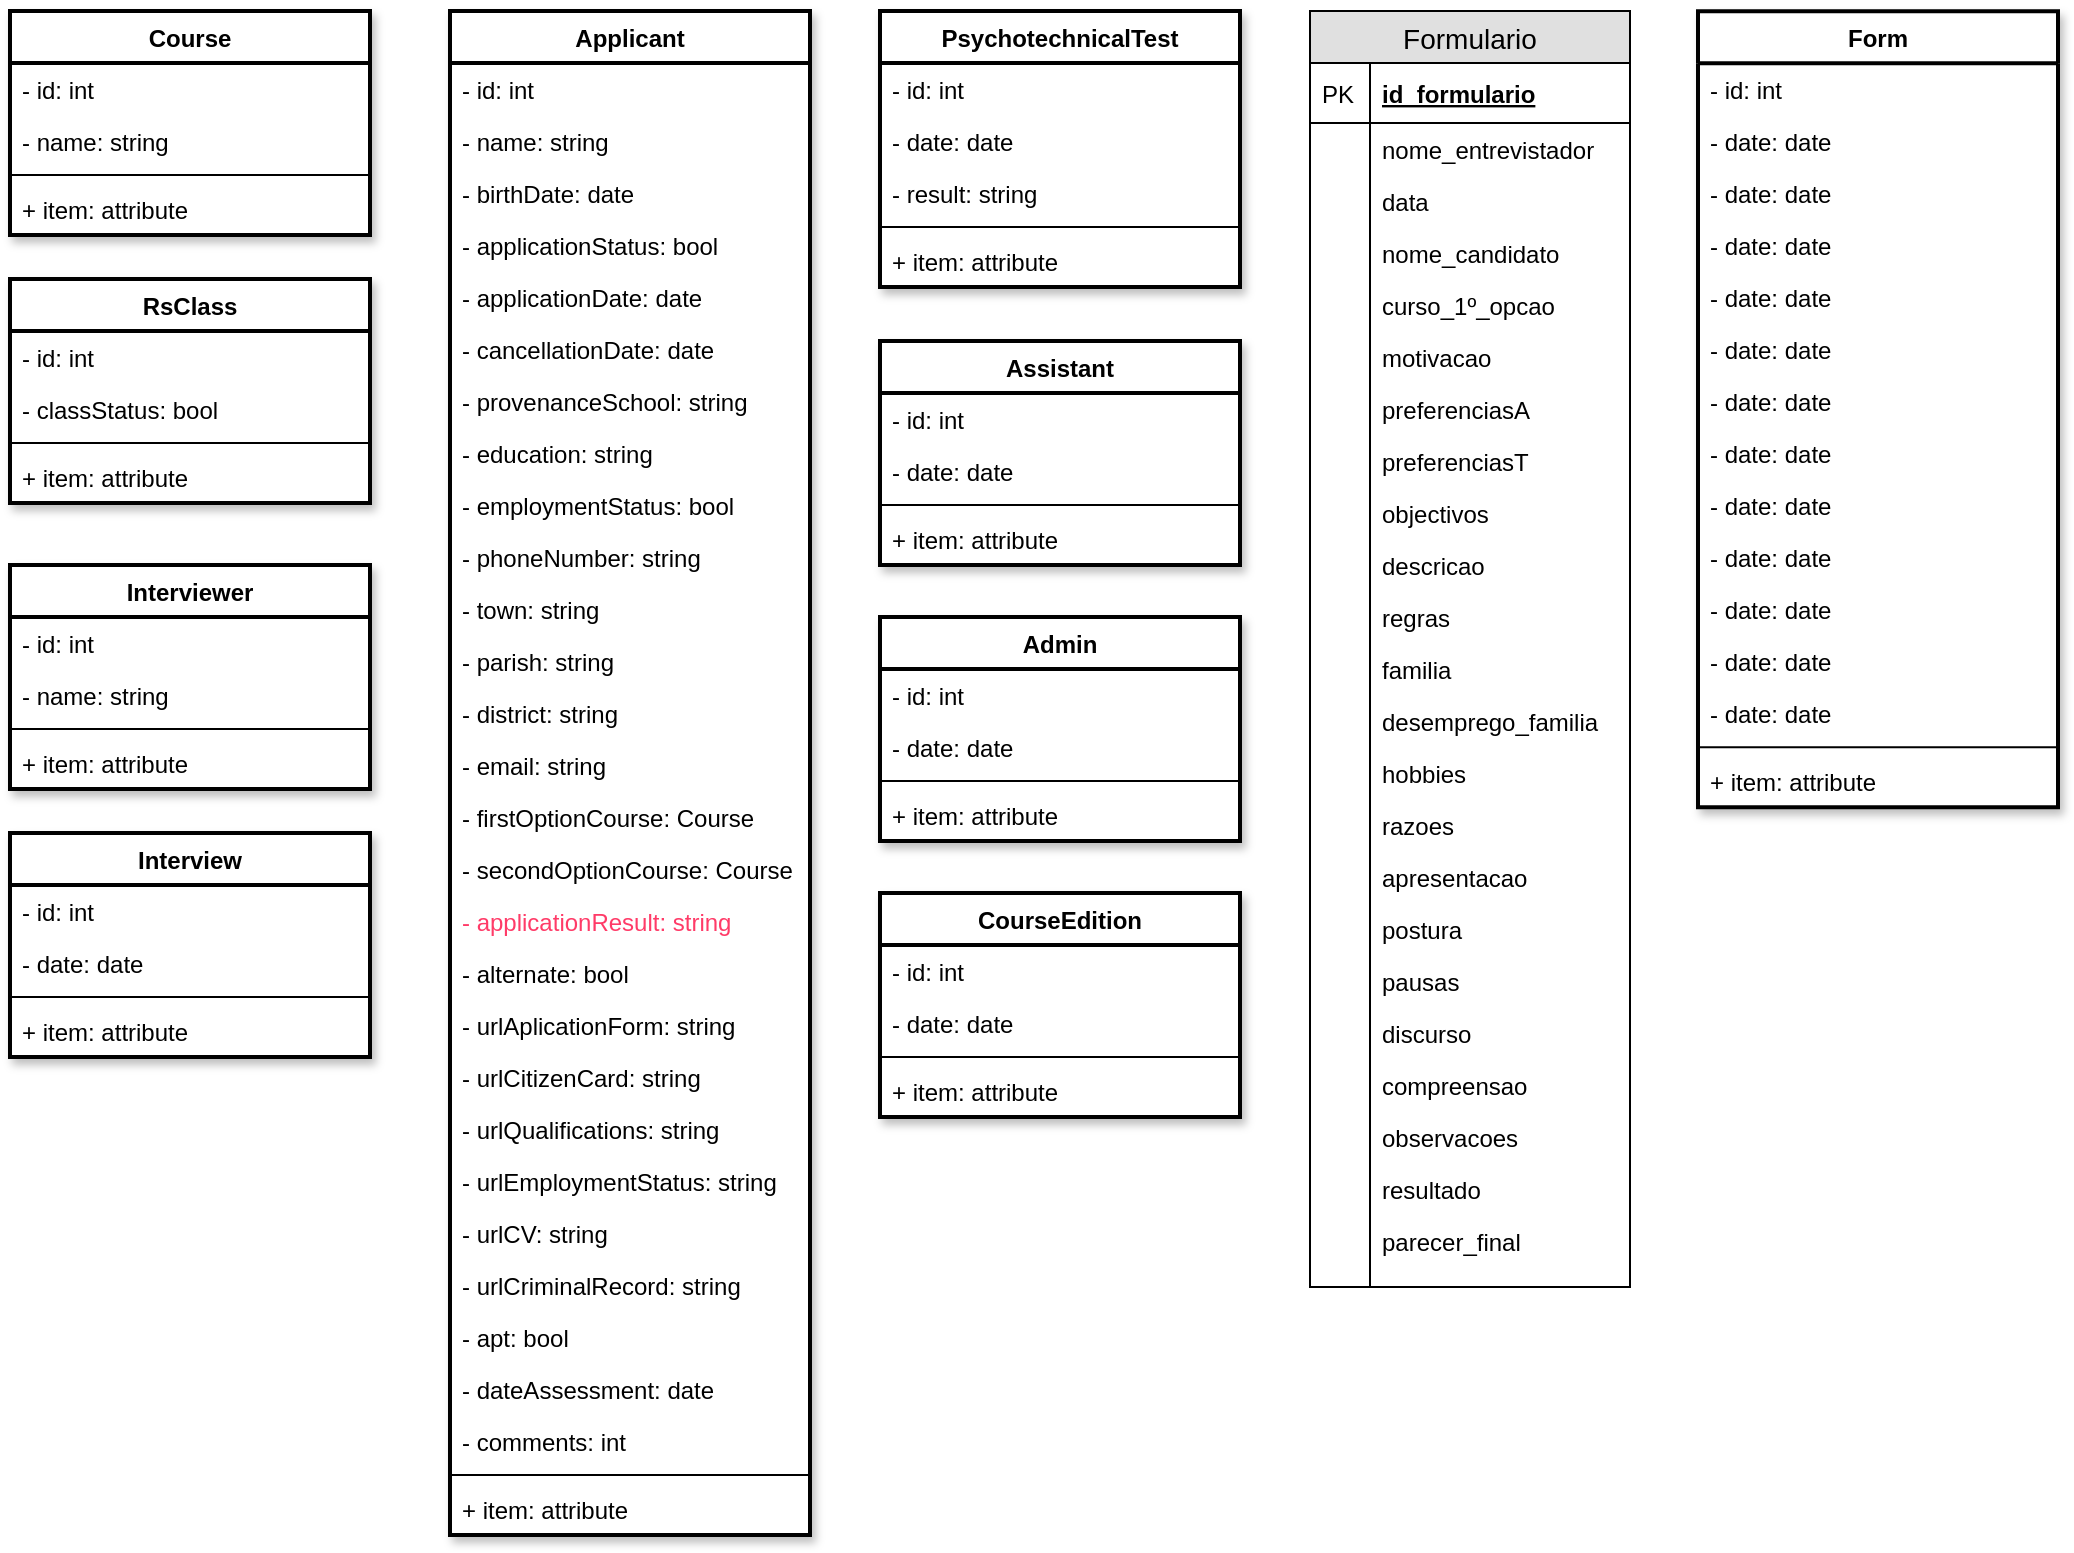 <mxfile version="11.3.1" type="device" pages="1"><diagram id="cKlJzpNJUfeI7yZMC3EM" name="Page-1"><mxGraphModel dx="2311" dy="629" grid="1" gridSize="10" guides="1" tooltips="1" connect="1" arrows="1" fold="1" page="1" pageScale="1" pageWidth="1169" pageHeight="1654" math="0" shadow="0"><root><mxCell id="0"/><mxCell id="1" parent="0"/><mxCell id="FNMsJuxE3jagGuZMQ8g7-2" value="Applicant" style="swimlane;fontStyle=1;align=center;verticalAlign=top;childLayout=stackLayout;horizontal=1;startSize=26;horizontalStack=0;resizeParent=1;resizeParentMax=0;resizeLast=0;collapsible=1;marginBottom=0;strokeWidth=2;shadow=1;glass=0;swimlaneLine=1;comic=0;swimlaneFillColor=#ffffff;" parent="1" vertex="1"><mxGeometry x="-890" y="20.5" width="180" height="762" as="geometry"><mxRectangle x="-810" y="41.5" width="90" height="26" as="alternateBounds"/></mxGeometry></mxCell><mxCell id="FNMsJuxE3jagGuZMQ8g7-3" value="- id: int" style="text;strokeColor=none;fillColor=none;align=left;verticalAlign=top;spacingLeft=4;spacingRight=4;overflow=hidden;rotatable=0;points=[[0,0.5],[1,0.5]];portConstraint=eastwest;" parent="FNMsJuxE3jagGuZMQ8g7-2" vertex="1"><mxGeometry y="26" width="180" height="26" as="geometry"/></mxCell><mxCell id="FNMsJuxE3jagGuZMQ8g7-15" value="- name: string" style="text;strokeColor=none;fillColor=none;align=left;verticalAlign=top;spacingLeft=4;spacingRight=4;overflow=hidden;rotatable=0;points=[[0,0.5],[1,0.5]];portConstraint=eastwest;" parent="FNMsJuxE3jagGuZMQ8g7-2" vertex="1"><mxGeometry y="52" width="180" height="26" as="geometry"/></mxCell><mxCell id="FNMsJuxE3jagGuZMQ8g7-5" value="- birthDate: date" style="text;strokeColor=none;fillColor=none;align=left;verticalAlign=top;spacingLeft=4;spacingRight=4;overflow=hidden;rotatable=0;points=[[0,0.5],[1,0.5]];portConstraint=eastwest;" parent="FNMsJuxE3jagGuZMQ8g7-2" vertex="1"><mxGeometry y="78" width="180" height="26" as="geometry"/></mxCell><mxCell id="a1lhn7rujmsNc8R7oXxD-23" value="- applicationStatus: bool&#10;" style="text;strokeColor=none;fillColor=none;align=left;verticalAlign=top;spacingLeft=4;spacingRight=4;overflow=hidden;rotatable=0;points=[[0,0.5],[1,0.5]];portConstraint=eastwest;" vertex="1" parent="FNMsJuxE3jagGuZMQ8g7-2"><mxGeometry y="104" width="180" height="26" as="geometry"/></mxCell><mxCell id="FNMsJuxE3jagGuZMQ8g7-25" value="- applicationDate: date" style="text;strokeColor=none;fillColor=none;align=left;verticalAlign=top;spacingLeft=4;spacingRight=4;overflow=hidden;rotatable=0;points=[[0,0.5],[1,0.5]];portConstraint=eastwest;" parent="FNMsJuxE3jagGuZMQ8g7-2" vertex="1"><mxGeometry y="130" width="180" height="26" as="geometry"/></mxCell><mxCell id="FNMsJuxE3jagGuZMQ8g7-28" value="- cancellationDate: date" style="text;strokeColor=none;fillColor=none;align=left;verticalAlign=top;spacingLeft=4;spacingRight=4;overflow=hidden;rotatable=0;points=[[0,0.5],[1,0.5]];portConstraint=eastwest;" parent="FNMsJuxE3jagGuZMQ8g7-2" vertex="1"><mxGeometry y="156" width="180" height="26" as="geometry"/></mxCell><mxCell id="FNMsJuxE3jagGuZMQ8g7-29" value="- provenanceSchool: string" style="text;strokeColor=none;fillColor=none;align=left;verticalAlign=top;spacingLeft=4;spacingRight=4;overflow=hidden;rotatable=0;points=[[0,0.5],[1,0.5]];portConstraint=eastwest;" parent="FNMsJuxE3jagGuZMQ8g7-2" vertex="1"><mxGeometry y="182" width="180" height="26" as="geometry"/></mxCell><mxCell id="a1lhn7rujmsNc8R7oXxD-40" value="- education: string" style="text;strokeColor=none;fillColor=none;align=left;verticalAlign=top;spacingLeft=4;spacingRight=4;overflow=hidden;rotatable=0;points=[[0,0.5],[1,0.5]];portConstraint=eastwest;" vertex="1" parent="FNMsJuxE3jagGuZMQ8g7-2"><mxGeometry y="208" width="180" height="26" as="geometry"/></mxCell><mxCell id="a1lhn7rujmsNc8R7oXxD-30" value="- employmentStatus: bool&#10;" style="text;strokeColor=none;fillColor=none;align=left;verticalAlign=top;spacingLeft=4;spacingRight=4;overflow=hidden;rotatable=0;points=[[0,0.5],[1,0.5]];portConstraint=eastwest;" vertex="1" parent="FNMsJuxE3jagGuZMQ8g7-2"><mxGeometry y="234" width="180" height="26" as="geometry"/></mxCell><mxCell id="FNMsJuxE3jagGuZMQ8g7-27" value="- phoneNumber: string" style="text;strokeColor=none;fillColor=none;align=left;verticalAlign=top;spacingLeft=4;spacingRight=4;overflow=hidden;rotatable=0;points=[[0,0.5],[1,0.5]];portConstraint=eastwest;" parent="FNMsJuxE3jagGuZMQ8g7-2" vertex="1"><mxGeometry y="260" width="180" height="26" as="geometry"/></mxCell><mxCell id="FNMsJuxE3jagGuZMQ8g7-23" value="- town: string" style="text;strokeColor=none;fillColor=none;align=left;verticalAlign=top;spacingLeft=4;spacingRight=4;overflow=hidden;rotatable=0;points=[[0,0.5],[1,0.5]];portConstraint=eastwest;" parent="FNMsJuxE3jagGuZMQ8g7-2" vertex="1"><mxGeometry y="286" width="180" height="26" as="geometry"/></mxCell><mxCell id="FNMsJuxE3jagGuZMQ8g7-33" value="- parish: string" style="text;strokeColor=none;fillColor=none;align=left;verticalAlign=top;spacingLeft=4;spacingRight=4;overflow=hidden;rotatable=0;points=[[0,0.5],[1,0.5]];portConstraint=eastwest;" parent="FNMsJuxE3jagGuZMQ8g7-2" vertex="1"><mxGeometry y="312" width="180" height="26" as="geometry"/></mxCell><mxCell id="a1lhn7rujmsNc8R7oXxD-46" value="- district: string" style="text;strokeColor=none;fillColor=none;align=left;verticalAlign=top;spacingLeft=4;spacingRight=4;overflow=hidden;rotatable=0;points=[[0,0.5],[1,0.5]];portConstraint=eastwest;" vertex="1" parent="FNMsJuxE3jagGuZMQ8g7-2"><mxGeometry y="338" width="180" height="26" as="geometry"/></mxCell><mxCell id="FNMsJuxE3jagGuZMQ8g7-34" value="- email: string" style="text;strokeColor=none;fillColor=none;align=left;verticalAlign=top;spacingLeft=4;spacingRight=4;overflow=hidden;rotatable=0;points=[[0,0.5],[1,0.5]];portConstraint=eastwest;" parent="FNMsJuxE3jagGuZMQ8g7-2" vertex="1"><mxGeometry y="364" width="180" height="26" as="geometry"/></mxCell><mxCell id="a1lhn7rujmsNc8R7oXxD-47" value="- firstOptionCourse: Course" style="text;strokeColor=none;fillColor=none;align=left;verticalAlign=top;spacingLeft=4;spacingRight=4;overflow=hidden;rotatable=0;points=[[0,0.5],[1,0.5]];portConstraint=eastwest;" vertex="1" parent="FNMsJuxE3jagGuZMQ8g7-2"><mxGeometry y="390" width="180" height="26" as="geometry"/></mxCell><mxCell id="a1lhn7rujmsNc8R7oXxD-48" value="- secondOptionCourse: Course" style="text;strokeColor=none;fillColor=none;align=left;verticalAlign=top;spacingLeft=4;spacingRight=4;overflow=hidden;rotatable=0;points=[[0,0.5],[1,0.5]];portConstraint=eastwest;" vertex="1" parent="FNMsJuxE3jagGuZMQ8g7-2"><mxGeometry y="416" width="180" height="26" as="geometry"/></mxCell><mxCell id="a1lhn7rujmsNc8R7oXxD-101" value="- applicationResult: string" style="text;strokeColor=none;fillColor=none;align=left;verticalAlign=top;spacingLeft=4;spacingRight=4;overflow=hidden;rotatable=0;points=[[0,0.5],[1,0.5]];portConstraint=eastwest;fontColor=#FF3B68;" vertex="1" parent="FNMsJuxE3jagGuZMQ8g7-2"><mxGeometry y="442" width="180" height="26" as="geometry"/></mxCell><mxCell id="a1lhn7rujmsNc8R7oXxD-168" value="- alternate: bool" style="text;strokeColor=none;fillColor=none;align=left;verticalAlign=top;spacingLeft=4;spacingRight=4;overflow=hidden;rotatable=0;points=[[0,0.5],[1,0.5]];portConstraint=eastwest;" vertex="1" parent="FNMsJuxE3jagGuZMQ8g7-2"><mxGeometry y="468" width="180" height="26" as="geometry"/></mxCell><mxCell id="FNMsJuxE3jagGuZMQ8g7-36" value="- urlAplicationForm: string" style="text;strokeColor=none;fillColor=none;align=left;verticalAlign=top;spacingLeft=4;spacingRight=4;overflow=hidden;rotatable=0;points=[[0,0.5],[1,0.5]];portConstraint=eastwest;" parent="FNMsJuxE3jagGuZMQ8g7-2" vertex="1"><mxGeometry y="494" width="180" height="26" as="geometry"/></mxCell><mxCell id="FNMsJuxE3jagGuZMQ8g7-44" value="- urlCitizenCard: string" style="text;strokeColor=none;fillColor=none;align=left;verticalAlign=top;spacingLeft=4;spacingRight=4;overflow=hidden;rotatable=0;points=[[0,0.5],[1,0.5]];portConstraint=eastwest;" parent="FNMsJuxE3jagGuZMQ8g7-2" vertex="1"><mxGeometry y="520" width="180" height="26" as="geometry"/></mxCell><mxCell id="FNMsJuxE3jagGuZMQ8g7-45" value="- urlQualifications: string" style="text;strokeColor=none;fillColor=none;align=left;verticalAlign=top;spacingLeft=4;spacingRight=4;overflow=hidden;rotatable=0;points=[[0,0.5],[1,0.5]];portConstraint=eastwest;" parent="FNMsJuxE3jagGuZMQ8g7-2" vertex="1"><mxGeometry y="546" width="180" height="26" as="geometry"/></mxCell><mxCell id="FNMsJuxE3jagGuZMQ8g7-43" value="- urlEmploymentStatus: string" style="text;strokeColor=none;fillColor=none;align=left;verticalAlign=top;spacingLeft=4;spacingRight=4;overflow=hidden;rotatable=0;points=[[0,0.5],[1,0.5]];portConstraint=eastwest;" parent="FNMsJuxE3jagGuZMQ8g7-2" vertex="1"><mxGeometry y="572" width="180" height="26" as="geometry"/></mxCell><mxCell id="FNMsJuxE3jagGuZMQ8g7-42" value="- urlCV: string" style="text;strokeColor=none;fillColor=none;align=left;verticalAlign=top;spacingLeft=4;spacingRight=4;overflow=hidden;rotatable=0;points=[[0,0.5],[1,0.5]];portConstraint=eastwest;" parent="FNMsJuxE3jagGuZMQ8g7-2" vertex="1"><mxGeometry y="598" width="180" height="26" as="geometry"/></mxCell><mxCell id="FNMsJuxE3jagGuZMQ8g7-46" value="- urlCriminalRecord: string" style="text;strokeColor=none;fillColor=none;align=left;verticalAlign=top;spacingLeft=4;spacingRight=4;overflow=hidden;rotatable=0;points=[[0,0.5],[1,0.5]];portConstraint=eastwest;" parent="FNMsJuxE3jagGuZMQ8g7-2" vertex="1"><mxGeometry y="624" width="180" height="26" as="geometry"/></mxCell><mxCell id="FNMsJuxE3jagGuZMQ8g7-47" value="- apt: bool&#10;" style="text;strokeColor=none;fillColor=none;align=left;verticalAlign=top;spacingLeft=4;spacingRight=4;overflow=hidden;rotatable=0;points=[[0,0.5],[1,0.5]];portConstraint=eastwest;" parent="FNMsJuxE3jagGuZMQ8g7-2" vertex="1"><mxGeometry y="650" width="180" height="26" as="geometry"/></mxCell><mxCell id="FNMsJuxE3jagGuZMQ8g7-48" value="- dateAssessment: date&#10;" style="text;strokeColor=none;fillColor=none;align=left;verticalAlign=top;spacingLeft=4;spacingRight=4;overflow=hidden;rotatable=0;points=[[0,0.5],[1,0.5]];portConstraint=eastwest;" parent="FNMsJuxE3jagGuZMQ8g7-2" vertex="1"><mxGeometry y="676" width="180" height="26" as="geometry"/></mxCell><mxCell id="FNMsJuxE3jagGuZMQ8g7-49" value="- comments: int&#10;" style="text;strokeColor=none;fillColor=none;align=left;verticalAlign=top;spacingLeft=4;spacingRight=4;overflow=hidden;rotatable=0;points=[[0,0.5],[1,0.5]];portConstraint=eastwest;" parent="FNMsJuxE3jagGuZMQ8g7-2" vertex="1"><mxGeometry y="702" width="180" height="26" as="geometry"/></mxCell><mxCell id="FNMsJuxE3jagGuZMQ8g7-40" value="" style="line;strokeWidth=1;fillColor=none;align=left;verticalAlign=middle;spacingTop=-1;spacingLeft=3;spacingRight=3;rotatable=0;labelPosition=right;points=[];portConstraint=eastwest;" parent="FNMsJuxE3jagGuZMQ8g7-2" vertex="1"><mxGeometry y="728" width="180" height="8" as="geometry"/></mxCell><mxCell id="FNMsJuxE3jagGuZMQ8g7-35" value="+ item: attribute" style="text;strokeColor=none;fillColor=none;align=left;verticalAlign=top;spacingLeft=4;spacingRight=4;overflow=hidden;rotatable=0;points=[[0,0.5],[1,0.5]];portConstraint=eastwest;" parent="FNMsJuxE3jagGuZMQ8g7-2" vertex="1"><mxGeometry y="736" width="180" height="26" as="geometry"/></mxCell><mxCell id="a1lhn7rujmsNc8R7oXxD-49" value="Course" style="swimlane;fontStyle=1;align=center;verticalAlign=top;childLayout=stackLayout;horizontal=1;startSize=26;horizontalStack=0;resizeParent=1;resizeParentMax=0;resizeLast=0;collapsible=1;marginBottom=0;strokeWidth=2;shadow=1;glass=0;swimlaneLine=1;comic=0;gradientColor=none;swimlaneFillColor=#ffffff;" vertex="1" parent="1"><mxGeometry x="-1110" y="20.5" width="180" height="112" as="geometry"><mxRectangle x="-810" y="41.5" width="90" height="26" as="alternateBounds"/></mxGeometry></mxCell><mxCell id="a1lhn7rujmsNc8R7oXxD-50" value="- id: int" style="text;strokeColor=none;fillColor=none;align=left;verticalAlign=top;spacingLeft=4;spacingRight=4;overflow=hidden;rotatable=0;points=[[0,0.5],[1,0.5]];portConstraint=eastwest;" vertex="1" parent="a1lhn7rujmsNc8R7oXxD-49"><mxGeometry y="26" width="180" height="26" as="geometry"/></mxCell><mxCell id="a1lhn7rujmsNc8R7oXxD-51" value="- name: string" style="text;strokeColor=none;fillColor=none;align=left;verticalAlign=top;spacingLeft=4;spacingRight=4;overflow=hidden;rotatable=0;points=[[0,0.5],[1,0.5]];portConstraint=eastwest;" vertex="1" parent="a1lhn7rujmsNc8R7oXxD-49"><mxGeometry y="52" width="180" height="26" as="geometry"/></mxCell><mxCell id="a1lhn7rujmsNc8R7oXxD-75" value="" style="line;strokeWidth=1;fillColor=none;align=left;verticalAlign=middle;spacingTop=-1;spacingLeft=3;spacingRight=3;rotatable=0;labelPosition=right;points=[];portConstraint=eastwest;" vertex="1" parent="a1lhn7rujmsNc8R7oXxD-49"><mxGeometry y="78" width="180" height="8" as="geometry"/></mxCell><mxCell id="a1lhn7rujmsNc8R7oXxD-76" value="+ item: attribute" style="text;strokeColor=none;fillColor=none;align=left;verticalAlign=top;spacingLeft=4;spacingRight=4;overflow=hidden;rotatable=0;points=[[0,0.5],[1,0.5]];portConstraint=eastwest;" vertex="1" parent="a1lhn7rujmsNc8R7oXxD-49"><mxGeometry y="86" width="180" height="26" as="geometry"/></mxCell><mxCell id="a1lhn7rujmsNc8R7oXxD-82" value="Interviewer" style="swimlane;fontStyle=1;align=center;verticalAlign=top;childLayout=stackLayout;horizontal=1;startSize=26;horizontalStack=0;resizeParent=1;resizeParentMax=0;resizeLast=0;collapsible=1;marginBottom=0;strokeWidth=2;shadow=1;glass=0;swimlaneLine=1;comic=0;gradientColor=none;swimlaneFillColor=#ffffff;" vertex="1" parent="1"><mxGeometry x="-1110" y="297.5" width="180" height="112" as="geometry"><mxRectangle x="-810" y="41.5" width="90" height="26" as="alternateBounds"/></mxGeometry></mxCell><mxCell id="a1lhn7rujmsNc8R7oXxD-83" value="- id: int" style="text;strokeColor=none;fillColor=none;align=left;verticalAlign=top;spacingLeft=4;spacingRight=4;overflow=hidden;rotatable=0;points=[[0,0.5],[1,0.5]];portConstraint=eastwest;" vertex="1" parent="a1lhn7rujmsNc8R7oXxD-82"><mxGeometry y="26" width="180" height="26" as="geometry"/></mxCell><mxCell id="a1lhn7rujmsNc8R7oXxD-84" value="- name: string" style="text;strokeColor=none;fillColor=none;align=left;verticalAlign=top;spacingLeft=4;spacingRight=4;overflow=hidden;rotatable=0;points=[[0,0.5],[1,0.5]];portConstraint=eastwest;" vertex="1" parent="a1lhn7rujmsNc8R7oXxD-82"><mxGeometry y="52" width="180" height="26" as="geometry"/></mxCell><mxCell id="a1lhn7rujmsNc8R7oXxD-85" value="" style="line;strokeWidth=1;fillColor=none;align=left;verticalAlign=middle;spacingTop=-1;spacingLeft=3;spacingRight=3;rotatable=0;labelPosition=right;points=[];portConstraint=eastwest;" vertex="1" parent="a1lhn7rujmsNc8R7oXxD-82"><mxGeometry y="78" width="180" height="8" as="geometry"/></mxCell><mxCell id="a1lhn7rujmsNc8R7oXxD-86" value="+ item: attribute" style="text;strokeColor=none;fillColor=none;align=left;verticalAlign=top;spacingLeft=4;spacingRight=4;overflow=hidden;rotatable=0;points=[[0,0.5],[1,0.5]];portConstraint=eastwest;" vertex="1" parent="a1lhn7rujmsNc8R7oXxD-82"><mxGeometry y="86" width="180" height="26" as="geometry"/></mxCell><mxCell id="a1lhn7rujmsNc8R7oXxD-87" value="Interview" style="swimlane;fontStyle=1;align=center;verticalAlign=top;childLayout=stackLayout;horizontal=1;startSize=26;horizontalStack=0;resizeParent=1;resizeParentMax=0;resizeLast=0;collapsible=1;marginBottom=0;strokeWidth=2;shadow=1;glass=0;swimlaneLine=1;comic=0;gradientColor=none;swimlaneFillColor=#ffffff;" vertex="1" parent="1"><mxGeometry x="-1110" y="431.5" width="180" height="112" as="geometry"><mxRectangle x="-810" y="41.5" width="90" height="26" as="alternateBounds"/></mxGeometry></mxCell><mxCell id="a1lhn7rujmsNc8R7oXxD-88" value="- id: int" style="text;strokeColor=none;fillColor=none;align=left;verticalAlign=top;spacingLeft=4;spacingRight=4;overflow=hidden;rotatable=0;points=[[0,0.5],[1,0.5]];portConstraint=eastwest;" vertex="1" parent="a1lhn7rujmsNc8R7oXxD-87"><mxGeometry y="26" width="180" height="26" as="geometry"/></mxCell><mxCell id="a1lhn7rujmsNc8R7oXxD-113" value="- date: date" style="text;strokeColor=none;fillColor=none;align=left;verticalAlign=top;spacingLeft=4;spacingRight=4;overflow=hidden;rotatable=0;points=[[0,0.5],[1,0.5]];portConstraint=eastwest;" vertex="1" parent="a1lhn7rujmsNc8R7oXxD-87"><mxGeometry y="52" width="180" height="26" as="geometry"/></mxCell><mxCell id="a1lhn7rujmsNc8R7oXxD-90" value="" style="line;strokeWidth=1;fillColor=none;align=left;verticalAlign=middle;spacingTop=-1;spacingLeft=3;spacingRight=3;rotatable=0;labelPosition=right;points=[];portConstraint=eastwest;" vertex="1" parent="a1lhn7rujmsNc8R7oXxD-87"><mxGeometry y="78" width="180" height="8" as="geometry"/></mxCell><mxCell id="a1lhn7rujmsNc8R7oXxD-91" value="+ item: attribute" style="text;strokeColor=none;fillColor=none;align=left;verticalAlign=top;spacingLeft=4;spacingRight=4;overflow=hidden;rotatable=0;points=[[0,0.5],[1,0.5]];portConstraint=eastwest;" vertex="1" parent="a1lhn7rujmsNc8R7oXxD-87"><mxGeometry y="86" width="180" height="26" as="geometry"/></mxCell><mxCell id="a1lhn7rujmsNc8R7oXxD-96" value="Form" style="swimlane;fontStyle=1;align=center;verticalAlign=top;childLayout=stackLayout;horizontal=1;startSize=26;horizontalStack=0;resizeParent=1;resizeParentMax=0;resizeLast=0;collapsible=1;marginBottom=0;strokeWidth=2;shadow=1;glass=0;swimlaneLine=1;comic=0;gradientColor=none;swimlaneFillColor=#ffffff;" vertex="1" parent="1"><mxGeometry x="-266" y="20.667" width="180" height="398" as="geometry"><mxRectangle x="-810" y="41.5" width="90" height="26" as="alternateBounds"/></mxGeometry></mxCell><mxCell id="a1lhn7rujmsNc8R7oXxD-97" value="- id: int" style="text;strokeColor=none;fillColor=none;align=left;verticalAlign=top;spacingLeft=4;spacingRight=4;overflow=hidden;rotatable=0;points=[[0,0.5],[1,0.5]];portConstraint=eastwest;" vertex="1" parent="a1lhn7rujmsNc8R7oXxD-96"><mxGeometry y="26" width="180" height="26" as="geometry"/></mxCell><mxCell id="a1lhn7rujmsNc8R7oXxD-187" value="- date: date" style="text;strokeColor=none;fillColor=none;align=left;verticalAlign=top;spacingLeft=4;spacingRight=4;overflow=hidden;rotatable=0;points=[[0,0.5],[1,0.5]];portConstraint=eastwest;" vertex="1" parent="a1lhn7rujmsNc8R7oXxD-96"><mxGeometry y="52" width="180" height="26" as="geometry"/></mxCell><mxCell id="a1lhn7rujmsNc8R7oXxD-186" value="- date: date" style="text;strokeColor=none;fillColor=none;align=left;verticalAlign=top;spacingLeft=4;spacingRight=4;overflow=hidden;rotatable=0;points=[[0,0.5],[1,0.5]];portConstraint=eastwest;" vertex="1" parent="a1lhn7rujmsNc8R7oXxD-96"><mxGeometry y="78" width="180" height="26" as="geometry"/></mxCell><mxCell id="a1lhn7rujmsNc8R7oXxD-195" value="- date: date" style="text;strokeColor=none;fillColor=none;align=left;verticalAlign=top;spacingLeft=4;spacingRight=4;overflow=hidden;rotatable=0;points=[[0,0.5],[1,0.5]];portConstraint=eastwest;" vertex="1" parent="a1lhn7rujmsNc8R7oXxD-96"><mxGeometry y="104" width="180" height="26" as="geometry"/></mxCell><mxCell id="a1lhn7rujmsNc8R7oXxD-194" value="- date: date" style="text;strokeColor=none;fillColor=none;align=left;verticalAlign=top;spacingLeft=4;spacingRight=4;overflow=hidden;rotatable=0;points=[[0,0.5],[1,0.5]];portConstraint=eastwest;" vertex="1" parent="a1lhn7rujmsNc8R7oXxD-96"><mxGeometry y="130" width="180" height="26" as="geometry"/></mxCell><mxCell id="a1lhn7rujmsNc8R7oXxD-193" value="- date: date" style="text;strokeColor=none;fillColor=none;align=left;verticalAlign=top;spacingLeft=4;spacingRight=4;overflow=hidden;rotatable=0;points=[[0,0.5],[1,0.5]];portConstraint=eastwest;" vertex="1" parent="a1lhn7rujmsNc8R7oXxD-96"><mxGeometry y="156" width="180" height="26" as="geometry"/></mxCell><mxCell id="a1lhn7rujmsNc8R7oXxD-192" value="- date: date" style="text;strokeColor=none;fillColor=none;align=left;verticalAlign=top;spacingLeft=4;spacingRight=4;overflow=hidden;rotatable=0;points=[[0,0.5],[1,0.5]];portConstraint=eastwest;" vertex="1" parent="a1lhn7rujmsNc8R7oXxD-96"><mxGeometry y="182" width="180" height="26" as="geometry"/></mxCell><mxCell id="a1lhn7rujmsNc8R7oXxD-191" value="- date: date" style="text;strokeColor=none;fillColor=none;align=left;verticalAlign=top;spacingLeft=4;spacingRight=4;overflow=hidden;rotatable=0;points=[[0,0.5],[1,0.5]];portConstraint=eastwest;" vertex="1" parent="a1lhn7rujmsNc8R7oXxD-96"><mxGeometry y="208" width="180" height="26" as="geometry"/></mxCell><mxCell id="a1lhn7rujmsNc8R7oXxD-190" value="- date: date" style="text;strokeColor=none;fillColor=none;align=left;verticalAlign=top;spacingLeft=4;spacingRight=4;overflow=hidden;rotatable=0;points=[[0,0.5],[1,0.5]];portConstraint=eastwest;" vertex="1" parent="a1lhn7rujmsNc8R7oXxD-96"><mxGeometry y="234" width="180" height="26" as="geometry"/></mxCell><mxCell id="a1lhn7rujmsNc8R7oXxD-189" value="- date: date" style="text;strokeColor=none;fillColor=none;align=left;verticalAlign=top;spacingLeft=4;spacingRight=4;overflow=hidden;rotatable=0;points=[[0,0.5],[1,0.5]];portConstraint=eastwest;" vertex="1" parent="a1lhn7rujmsNc8R7oXxD-96"><mxGeometry y="260" width="180" height="26" as="geometry"/></mxCell><mxCell id="a1lhn7rujmsNc8R7oXxD-188" value="- date: date" style="text;strokeColor=none;fillColor=none;align=left;verticalAlign=top;spacingLeft=4;spacingRight=4;overflow=hidden;rotatable=0;points=[[0,0.5],[1,0.5]];portConstraint=eastwest;" vertex="1" parent="a1lhn7rujmsNc8R7oXxD-96"><mxGeometry y="286" width="180" height="26" as="geometry"/></mxCell><mxCell id="a1lhn7rujmsNc8R7oXxD-185" value="- date: date" style="text;strokeColor=none;fillColor=none;align=left;verticalAlign=top;spacingLeft=4;spacingRight=4;overflow=hidden;rotatable=0;points=[[0,0.5],[1,0.5]];portConstraint=eastwest;" vertex="1" parent="a1lhn7rujmsNc8R7oXxD-96"><mxGeometry y="312" width="180" height="26" as="geometry"/></mxCell><mxCell id="a1lhn7rujmsNc8R7oXxD-98" value="- date: date" style="text;strokeColor=none;fillColor=none;align=left;verticalAlign=top;spacingLeft=4;spacingRight=4;overflow=hidden;rotatable=0;points=[[0,0.5],[1,0.5]];portConstraint=eastwest;" vertex="1" parent="a1lhn7rujmsNc8R7oXxD-96"><mxGeometry y="338" width="180" height="26" as="geometry"/></mxCell><mxCell id="a1lhn7rujmsNc8R7oXxD-99" value="" style="line;strokeWidth=1;fillColor=none;align=left;verticalAlign=middle;spacingTop=-1;spacingLeft=3;spacingRight=3;rotatable=0;labelPosition=right;points=[];portConstraint=eastwest;" vertex="1" parent="a1lhn7rujmsNc8R7oXxD-96"><mxGeometry y="364" width="180" height="8" as="geometry"/></mxCell><mxCell id="a1lhn7rujmsNc8R7oXxD-100" value="+ item: attribute" style="text;strokeColor=none;fillColor=none;align=left;verticalAlign=top;spacingLeft=4;spacingRight=4;overflow=hidden;rotatable=0;points=[[0,0.5],[1,0.5]];portConstraint=eastwest;" vertex="1" parent="a1lhn7rujmsNc8R7oXxD-96"><mxGeometry y="372" width="180" height="26" as="geometry"/></mxCell><mxCell id="a1lhn7rujmsNc8R7oXxD-102" value="PsychotechnicalTest" style="swimlane;fontStyle=1;align=center;verticalAlign=top;childLayout=stackLayout;horizontal=1;startSize=26;horizontalStack=0;resizeParent=1;resizeParentMax=0;resizeLast=0;collapsible=1;marginBottom=0;strokeWidth=2;shadow=1;glass=0;swimlaneLine=1;comic=0;gradientColor=none;swimlaneFillColor=#ffffff;" vertex="1" parent="1"><mxGeometry x="-675" y="20.5" width="180" height="138" as="geometry"><mxRectangle x="-810" y="41.5" width="90" height="26" as="alternateBounds"/></mxGeometry></mxCell><mxCell id="a1lhn7rujmsNc8R7oXxD-103" value="- id: int" style="text;strokeColor=none;fillColor=none;align=left;verticalAlign=top;spacingLeft=4;spacingRight=4;overflow=hidden;rotatable=0;points=[[0,0.5],[1,0.5]];portConstraint=eastwest;" vertex="1" parent="a1lhn7rujmsNc8R7oXxD-102"><mxGeometry y="26" width="180" height="26" as="geometry"/></mxCell><mxCell id="a1lhn7rujmsNc8R7oXxD-112" value="- date: date" style="text;strokeColor=none;fillColor=none;align=left;verticalAlign=top;spacingLeft=4;spacingRight=4;overflow=hidden;rotatable=0;points=[[0,0.5],[1,0.5]];portConstraint=eastwest;" vertex="1" parent="a1lhn7rujmsNc8R7oXxD-102"><mxGeometry y="52" width="180" height="26" as="geometry"/></mxCell><mxCell id="a1lhn7rujmsNc8R7oXxD-104" value="- result: string" style="text;strokeColor=none;fillColor=none;align=left;verticalAlign=top;spacingLeft=4;spacingRight=4;overflow=hidden;rotatable=0;points=[[0,0.5],[1,0.5]];portConstraint=eastwest;" vertex="1" parent="a1lhn7rujmsNc8R7oXxD-102"><mxGeometry y="78" width="180" height="26" as="geometry"/></mxCell><mxCell id="a1lhn7rujmsNc8R7oXxD-105" value="" style="line;strokeWidth=1;fillColor=none;align=left;verticalAlign=middle;spacingTop=-1;spacingLeft=3;spacingRight=3;rotatable=0;labelPosition=right;points=[];portConstraint=eastwest;" vertex="1" parent="a1lhn7rujmsNc8R7oXxD-102"><mxGeometry y="104" width="180" height="8" as="geometry"/></mxCell><mxCell id="a1lhn7rujmsNc8R7oXxD-106" value="+ item: attribute" style="text;strokeColor=none;fillColor=none;align=left;verticalAlign=top;spacingLeft=4;spacingRight=4;overflow=hidden;rotatable=0;points=[[0,0.5],[1,0.5]];portConstraint=eastwest;" vertex="1" parent="a1lhn7rujmsNc8R7oXxD-102"><mxGeometry y="112" width="180" height="26" as="geometry"/></mxCell><mxCell id="a1lhn7rujmsNc8R7oXxD-107" value="CourseEdition" style="swimlane;fontStyle=1;align=center;verticalAlign=top;childLayout=stackLayout;horizontal=1;startSize=26;horizontalStack=0;resizeParent=1;resizeParentMax=0;resizeLast=0;collapsible=1;marginBottom=0;strokeWidth=2;shadow=1;glass=0;swimlaneLine=1;comic=0;gradientColor=none;swimlaneFillColor=#ffffff;" vertex="1" parent="1"><mxGeometry x="-675" y="461.5" width="180" height="112" as="geometry"><mxRectangle x="-810" y="41.5" width="90" height="26" as="alternateBounds"/></mxGeometry></mxCell><mxCell id="a1lhn7rujmsNc8R7oXxD-108" value="- id: int" style="text;strokeColor=none;fillColor=none;align=left;verticalAlign=top;spacingLeft=4;spacingRight=4;overflow=hidden;rotatable=0;points=[[0,0.5],[1,0.5]];portConstraint=eastwest;" vertex="1" parent="a1lhn7rujmsNc8R7oXxD-107"><mxGeometry y="26" width="180" height="26" as="geometry"/></mxCell><mxCell id="a1lhn7rujmsNc8R7oXxD-109" value="- date: date" style="text;strokeColor=none;fillColor=none;align=left;verticalAlign=top;spacingLeft=4;spacingRight=4;overflow=hidden;rotatable=0;points=[[0,0.5],[1,0.5]];portConstraint=eastwest;" vertex="1" parent="a1lhn7rujmsNc8R7oXxD-107"><mxGeometry y="52" width="180" height="26" as="geometry"/></mxCell><mxCell id="a1lhn7rujmsNc8R7oXxD-110" value="" style="line;strokeWidth=1;fillColor=none;align=left;verticalAlign=middle;spacingTop=-1;spacingLeft=3;spacingRight=3;rotatable=0;labelPosition=right;points=[];portConstraint=eastwest;" vertex="1" parent="a1lhn7rujmsNc8R7oXxD-107"><mxGeometry y="78" width="180" height="8" as="geometry"/></mxCell><mxCell id="a1lhn7rujmsNc8R7oXxD-111" value="+ item: attribute" style="text;strokeColor=none;fillColor=none;align=left;verticalAlign=top;spacingLeft=4;spacingRight=4;overflow=hidden;rotatable=0;points=[[0,0.5],[1,0.5]];portConstraint=eastwest;" vertex="1" parent="a1lhn7rujmsNc8R7oXxD-107"><mxGeometry y="86" width="180" height="26" as="geometry"/></mxCell><mxCell id="a1lhn7rujmsNc8R7oXxD-114" value="Formulario" style="swimlane;fontStyle=0;childLayout=stackLayout;horizontal=1;startSize=26;fillColor=#e0e0e0;horizontalStack=0;resizeParent=1;resizeParentMax=0;resizeLast=0;collapsible=1;marginBottom=0;swimlaneFillColor=#ffffff;align=center;fontSize=14;" vertex="1" parent="1"><mxGeometry x="-460" y="20.5" width="160" height="638" as="geometry"/></mxCell><mxCell id="a1lhn7rujmsNc8R7oXxD-115" value="id_formulario" style="shape=partialRectangle;top=0;left=0;right=0;bottom=1;align=left;verticalAlign=middle;fillColor=none;spacingLeft=34;spacingRight=4;overflow=hidden;rotatable=0;points=[[0,0.5],[1,0.5]];portConstraint=eastwest;dropTarget=0;fontStyle=5;fontSize=12;" vertex="1" parent="a1lhn7rujmsNc8R7oXxD-114"><mxGeometry y="26" width="160" height="30" as="geometry"/></mxCell><mxCell id="a1lhn7rujmsNc8R7oXxD-116" value="PK" style="shape=partialRectangle;top=0;left=0;bottom=0;fillColor=none;align=left;verticalAlign=middle;spacingLeft=4;spacingRight=4;overflow=hidden;rotatable=0;points=[];portConstraint=eastwest;part=1;fontSize=12;" vertex="1" connectable="0" parent="a1lhn7rujmsNc8R7oXxD-115"><mxGeometry width="30" height="30" as="geometry"/></mxCell><mxCell id="a1lhn7rujmsNc8R7oXxD-117" value="nome_entrevistador" style="shape=partialRectangle;top=0;left=0;right=0;bottom=0;align=left;verticalAlign=top;fillColor=none;spacingLeft=34;spacingRight=4;overflow=hidden;rotatable=0;points=[[0,0.5],[1,0.5]];portConstraint=eastwest;dropTarget=0;fontSize=12;" vertex="1" parent="a1lhn7rujmsNc8R7oXxD-114"><mxGeometry y="56" width="160" height="26" as="geometry"/></mxCell><mxCell id="a1lhn7rujmsNc8R7oXxD-118" value="" style="shape=partialRectangle;top=0;left=0;bottom=0;fillColor=none;align=left;verticalAlign=top;spacingLeft=4;spacingRight=4;overflow=hidden;rotatable=0;points=[];portConstraint=eastwest;part=1;fontSize=12;" vertex="1" connectable="0" parent="a1lhn7rujmsNc8R7oXxD-117"><mxGeometry width="30" height="26" as="geometry"/></mxCell><mxCell id="a1lhn7rujmsNc8R7oXxD-119" value="data" style="shape=partialRectangle;top=0;left=0;right=0;bottom=0;align=left;verticalAlign=top;fillColor=none;spacingLeft=34;spacingRight=4;overflow=hidden;rotatable=0;points=[[0,0.5],[1,0.5]];portConstraint=eastwest;dropTarget=0;fontSize=12;" vertex="1" parent="a1lhn7rujmsNc8R7oXxD-114"><mxGeometry y="82" width="160" height="26" as="geometry"/></mxCell><mxCell id="a1lhn7rujmsNc8R7oXxD-120" value="" style="shape=partialRectangle;top=0;left=0;bottom=0;fillColor=none;align=left;verticalAlign=top;spacingLeft=4;spacingRight=4;overflow=hidden;rotatable=0;points=[];portConstraint=eastwest;part=1;fontSize=12;" vertex="1" connectable="0" parent="a1lhn7rujmsNc8R7oXxD-119"><mxGeometry width="30" height="26" as="geometry"/></mxCell><mxCell id="a1lhn7rujmsNc8R7oXxD-121" value="nome_candidato" style="shape=partialRectangle;top=0;left=0;right=0;bottom=0;align=left;verticalAlign=top;fillColor=none;spacingLeft=34;spacingRight=4;overflow=hidden;rotatable=0;points=[[0,0.5],[1,0.5]];portConstraint=eastwest;dropTarget=0;fontSize=12;" vertex="1" parent="a1lhn7rujmsNc8R7oXxD-114"><mxGeometry y="108" width="160" height="26" as="geometry"/></mxCell><mxCell id="a1lhn7rujmsNc8R7oXxD-122" value="" style="shape=partialRectangle;top=0;left=0;bottom=0;fillColor=none;align=left;verticalAlign=top;spacingLeft=4;spacingRight=4;overflow=hidden;rotatable=0;points=[];portConstraint=eastwest;part=1;fontSize=12;" vertex="1" connectable="0" parent="a1lhn7rujmsNc8R7oXxD-121"><mxGeometry width="30" height="26" as="geometry"/></mxCell><mxCell id="a1lhn7rujmsNc8R7oXxD-123" value="curso_1º_opcao" style="shape=partialRectangle;top=0;left=0;right=0;bottom=0;align=left;verticalAlign=top;fillColor=none;spacingLeft=34;spacingRight=4;overflow=hidden;rotatable=0;points=[[0,0.5],[1,0.5]];portConstraint=eastwest;dropTarget=0;fontSize=12;" vertex="1" parent="a1lhn7rujmsNc8R7oXxD-114"><mxGeometry y="134" width="160" height="26" as="geometry"/></mxCell><mxCell id="a1lhn7rujmsNc8R7oXxD-124" value="" style="shape=partialRectangle;top=0;left=0;bottom=0;fillColor=none;align=left;verticalAlign=top;spacingLeft=4;spacingRight=4;overflow=hidden;rotatable=0;points=[];portConstraint=eastwest;part=1;fontSize=12;" vertex="1" connectable="0" parent="a1lhn7rujmsNc8R7oXxD-123"><mxGeometry width="30" height="26" as="geometry"/></mxCell><mxCell id="a1lhn7rujmsNc8R7oXxD-125" value="motivacao" style="shape=partialRectangle;top=0;left=0;right=0;bottom=0;align=left;verticalAlign=top;fillColor=none;spacingLeft=34;spacingRight=4;overflow=hidden;rotatable=0;points=[[0,0.5],[1,0.5]];portConstraint=eastwest;dropTarget=0;fontSize=12;" vertex="1" parent="a1lhn7rujmsNc8R7oXxD-114"><mxGeometry y="160" width="160" height="26" as="geometry"/></mxCell><mxCell id="a1lhn7rujmsNc8R7oXxD-126" value="" style="shape=partialRectangle;top=0;left=0;bottom=0;fillColor=none;align=left;verticalAlign=top;spacingLeft=4;spacingRight=4;overflow=hidden;rotatable=0;points=[];portConstraint=eastwest;part=1;fontSize=12;" vertex="1" connectable="0" parent="a1lhn7rujmsNc8R7oXxD-125"><mxGeometry width="30" height="26" as="geometry"/></mxCell><mxCell id="a1lhn7rujmsNc8R7oXxD-127" value="preferenciasA" style="shape=partialRectangle;top=0;left=0;right=0;bottom=0;align=left;verticalAlign=top;fillColor=none;spacingLeft=34;spacingRight=4;overflow=hidden;rotatable=0;points=[[0,0.5],[1,0.5]];portConstraint=eastwest;dropTarget=0;fontSize=12;" vertex="1" parent="a1lhn7rujmsNc8R7oXxD-114"><mxGeometry y="186" width="160" height="26" as="geometry"/></mxCell><mxCell id="a1lhn7rujmsNc8R7oXxD-128" value="" style="shape=partialRectangle;top=0;left=0;bottom=0;fillColor=none;align=left;verticalAlign=top;spacingLeft=4;spacingRight=4;overflow=hidden;rotatable=0;points=[];portConstraint=eastwest;part=1;fontSize=12;" vertex="1" connectable="0" parent="a1lhn7rujmsNc8R7oXxD-127"><mxGeometry width="30" height="26" as="geometry"/></mxCell><mxCell id="a1lhn7rujmsNc8R7oXxD-129" value="preferenciasT" style="shape=partialRectangle;top=0;left=0;right=0;bottom=0;align=left;verticalAlign=top;fillColor=none;spacingLeft=34;spacingRight=4;overflow=hidden;rotatable=0;points=[[0,0.5],[1,0.5]];portConstraint=eastwest;dropTarget=0;fontSize=12;" vertex="1" parent="a1lhn7rujmsNc8R7oXxD-114"><mxGeometry y="212" width="160" height="26" as="geometry"/></mxCell><mxCell id="a1lhn7rujmsNc8R7oXxD-130" value="" style="shape=partialRectangle;top=0;left=0;bottom=0;fillColor=none;align=left;verticalAlign=top;spacingLeft=4;spacingRight=4;overflow=hidden;rotatable=0;points=[];portConstraint=eastwest;part=1;fontSize=12;" vertex="1" connectable="0" parent="a1lhn7rujmsNc8R7oXxD-129"><mxGeometry width="30" height="26" as="geometry"/></mxCell><mxCell id="a1lhn7rujmsNc8R7oXxD-131" value="objectivos" style="shape=partialRectangle;top=0;left=0;right=0;bottom=0;align=left;verticalAlign=top;fillColor=none;spacingLeft=34;spacingRight=4;overflow=hidden;rotatable=0;points=[[0,0.5],[1,0.5]];portConstraint=eastwest;dropTarget=0;fontSize=12;" vertex="1" parent="a1lhn7rujmsNc8R7oXxD-114"><mxGeometry y="238" width="160" height="26" as="geometry"/></mxCell><mxCell id="a1lhn7rujmsNc8R7oXxD-132" value="" style="shape=partialRectangle;top=0;left=0;bottom=0;fillColor=none;align=left;verticalAlign=top;spacingLeft=4;spacingRight=4;overflow=hidden;rotatable=0;points=[];portConstraint=eastwest;part=1;fontSize=12;" vertex="1" connectable="0" parent="a1lhn7rujmsNc8R7oXxD-131"><mxGeometry width="30" height="26" as="geometry"/></mxCell><mxCell id="a1lhn7rujmsNc8R7oXxD-133" value="descricao" style="shape=partialRectangle;top=0;left=0;right=0;bottom=0;align=left;verticalAlign=top;fillColor=none;spacingLeft=34;spacingRight=4;overflow=hidden;rotatable=0;points=[[0,0.5],[1,0.5]];portConstraint=eastwest;dropTarget=0;fontSize=12;" vertex="1" parent="a1lhn7rujmsNc8R7oXxD-114"><mxGeometry y="264" width="160" height="26" as="geometry"/></mxCell><mxCell id="a1lhn7rujmsNc8R7oXxD-134" value="" style="shape=partialRectangle;top=0;left=0;bottom=0;fillColor=none;align=left;verticalAlign=top;spacingLeft=4;spacingRight=4;overflow=hidden;rotatable=0;points=[];portConstraint=eastwest;part=1;fontSize=12;" vertex="1" connectable="0" parent="a1lhn7rujmsNc8R7oXxD-133"><mxGeometry width="30" height="26" as="geometry"/></mxCell><mxCell id="a1lhn7rujmsNc8R7oXxD-135" value="regras" style="shape=partialRectangle;top=0;left=0;right=0;bottom=0;align=left;verticalAlign=top;fillColor=none;spacingLeft=34;spacingRight=4;overflow=hidden;rotatable=0;points=[[0,0.5],[1,0.5]];portConstraint=eastwest;dropTarget=0;fontSize=12;" vertex="1" parent="a1lhn7rujmsNc8R7oXxD-114"><mxGeometry y="290" width="160" height="26" as="geometry"/></mxCell><mxCell id="a1lhn7rujmsNc8R7oXxD-136" value="" style="shape=partialRectangle;top=0;left=0;bottom=0;fillColor=none;align=left;verticalAlign=top;spacingLeft=4;spacingRight=4;overflow=hidden;rotatable=0;points=[];portConstraint=eastwest;part=1;fontSize=12;" vertex="1" connectable="0" parent="a1lhn7rujmsNc8R7oXxD-135"><mxGeometry width="30" height="26" as="geometry"/></mxCell><mxCell id="a1lhn7rujmsNc8R7oXxD-137" value="familia" style="shape=partialRectangle;top=0;left=0;right=0;bottom=0;align=left;verticalAlign=top;fillColor=none;spacingLeft=34;spacingRight=4;overflow=hidden;rotatable=0;points=[[0,0.5],[1,0.5]];portConstraint=eastwest;dropTarget=0;fontSize=12;" vertex="1" parent="a1lhn7rujmsNc8R7oXxD-114"><mxGeometry y="316" width="160" height="26" as="geometry"/></mxCell><mxCell id="a1lhn7rujmsNc8R7oXxD-138" value="" style="shape=partialRectangle;top=0;left=0;bottom=0;fillColor=none;align=left;verticalAlign=top;spacingLeft=4;spacingRight=4;overflow=hidden;rotatable=0;points=[];portConstraint=eastwest;part=1;fontSize=12;" vertex="1" connectable="0" parent="a1lhn7rujmsNc8R7oXxD-137"><mxGeometry width="30" height="26" as="geometry"/></mxCell><mxCell id="a1lhn7rujmsNc8R7oXxD-139" value="desemprego_familia" style="shape=partialRectangle;top=0;left=0;right=0;bottom=0;align=left;verticalAlign=top;fillColor=none;spacingLeft=34;spacingRight=4;overflow=hidden;rotatable=0;points=[[0,0.5],[1,0.5]];portConstraint=eastwest;dropTarget=0;fontSize=12;" vertex="1" parent="a1lhn7rujmsNc8R7oXxD-114"><mxGeometry y="342" width="160" height="26" as="geometry"/></mxCell><mxCell id="a1lhn7rujmsNc8R7oXxD-140" value="" style="shape=partialRectangle;top=0;left=0;bottom=0;fillColor=none;align=left;verticalAlign=top;spacingLeft=4;spacingRight=4;overflow=hidden;rotatable=0;points=[];portConstraint=eastwest;part=1;fontSize=12;" vertex="1" connectable="0" parent="a1lhn7rujmsNc8R7oXxD-139"><mxGeometry width="30" height="26" as="geometry"/></mxCell><mxCell id="a1lhn7rujmsNc8R7oXxD-141" value="hobbies" style="shape=partialRectangle;top=0;left=0;right=0;bottom=0;align=left;verticalAlign=top;fillColor=none;spacingLeft=34;spacingRight=4;overflow=hidden;rotatable=0;points=[[0,0.5],[1,0.5]];portConstraint=eastwest;dropTarget=0;fontSize=12;" vertex="1" parent="a1lhn7rujmsNc8R7oXxD-114"><mxGeometry y="368" width="160" height="26" as="geometry"/></mxCell><mxCell id="a1lhn7rujmsNc8R7oXxD-142" value="" style="shape=partialRectangle;top=0;left=0;bottom=0;fillColor=none;align=left;verticalAlign=top;spacingLeft=4;spacingRight=4;overflow=hidden;rotatable=0;points=[];portConstraint=eastwest;part=1;fontSize=12;" vertex="1" connectable="0" parent="a1lhn7rujmsNc8R7oXxD-141"><mxGeometry width="30" height="26" as="geometry"/></mxCell><mxCell id="a1lhn7rujmsNc8R7oXxD-143" value="razoes" style="shape=partialRectangle;top=0;left=0;right=0;bottom=0;align=left;verticalAlign=top;fillColor=none;spacingLeft=34;spacingRight=4;overflow=hidden;rotatable=0;points=[[0,0.5],[1,0.5]];portConstraint=eastwest;dropTarget=0;fontSize=12;" vertex="1" parent="a1lhn7rujmsNc8R7oXxD-114"><mxGeometry y="394" width="160" height="26" as="geometry"/></mxCell><mxCell id="a1lhn7rujmsNc8R7oXxD-144" value="" style="shape=partialRectangle;top=0;left=0;bottom=0;fillColor=none;align=left;verticalAlign=top;spacingLeft=4;spacingRight=4;overflow=hidden;rotatable=0;points=[];portConstraint=eastwest;part=1;fontSize=12;" vertex="1" connectable="0" parent="a1lhn7rujmsNc8R7oXxD-143"><mxGeometry width="30" height="26" as="geometry"/></mxCell><mxCell id="a1lhn7rujmsNc8R7oXxD-145" value="apresentacao" style="shape=partialRectangle;top=0;left=0;right=0;bottom=0;align=left;verticalAlign=top;fillColor=none;spacingLeft=34;spacingRight=4;overflow=hidden;rotatable=0;points=[[0,0.5],[1,0.5]];portConstraint=eastwest;dropTarget=0;fontSize=12;" vertex="1" parent="a1lhn7rujmsNc8R7oXxD-114"><mxGeometry y="420" width="160" height="26" as="geometry"/></mxCell><mxCell id="a1lhn7rujmsNc8R7oXxD-146" value="" style="shape=partialRectangle;top=0;left=0;bottom=0;fillColor=none;align=left;verticalAlign=top;spacingLeft=4;spacingRight=4;overflow=hidden;rotatable=0;points=[];portConstraint=eastwest;part=1;fontSize=12;" vertex="1" connectable="0" parent="a1lhn7rujmsNc8R7oXxD-145"><mxGeometry width="30" height="26" as="geometry"/></mxCell><mxCell id="a1lhn7rujmsNc8R7oXxD-147" value="postura" style="shape=partialRectangle;top=0;left=0;right=0;bottom=0;align=left;verticalAlign=top;fillColor=none;spacingLeft=34;spacingRight=4;overflow=hidden;rotatable=0;points=[[0,0.5],[1,0.5]];portConstraint=eastwest;dropTarget=0;fontSize=12;" vertex="1" parent="a1lhn7rujmsNc8R7oXxD-114"><mxGeometry y="446" width="160" height="26" as="geometry"/></mxCell><mxCell id="a1lhn7rujmsNc8R7oXxD-148" value="" style="shape=partialRectangle;top=0;left=0;bottom=0;fillColor=none;align=left;verticalAlign=top;spacingLeft=4;spacingRight=4;overflow=hidden;rotatable=0;points=[];portConstraint=eastwest;part=1;fontSize=12;" vertex="1" connectable="0" parent="a1lhn7rujmsNc8R7oXxD-147"><mxGeometry width="30" height="26" as="geometry"/></mxCell><mxCell id="a1lhn7rujmsNc8R7oXxD-149" value="pausas" style="shape=partialRectangle;top=0;left=0;right=0;bottom=0;align=left;verticalAlign=top;fillColor=none;spacingLeft=34;spacingRight=4;overflow=hidden;rotatable=0;points=[[0,0.5],[1,0.5]];portConstraint=eastwest;dropTarget=0;fontSize=12;" vertex="1" parent="a1lhn7rujmsNc8R7oXxD-114"><mxGeometry y="472" width="160" height="26" as="geometry"/></mxCell><mxCell id="a1lhn7rujmsNc8R7oXxD-150" value="" style="shape=partialRectangle;top=0;left=0;bottom=0;fillColor=none;align=left;verticalAlign=top;spacingLeft=4;spacingRight=4;overflow=hidden;rotatable=0;points=[];portConstraint=eastwest;part=1;fontSize=12;" vertex="1" connectable="0" parent="a1lhn7rujmsNc8R7oXxD-149"><mxGeometry width="30" height="26" as="geometry"/></mxCell><mxCell id="a1lhn7rujmsNc8R7oXxD-151" value="discurso" style="shape=partialRectangle;top=0;left=0;right=0;bottom=0;align=left;verticalAlign=top;fillColor=none;spacingLeft=34;spacingRight=4;overflow=hidden;rotatable=0;points=[[0,0.5],[1,0.5]];portConstraint=eastwest;dropTarget=0;fontSize=12;" vertex="1" parent="a1lhn7rujmsNc8R7oXxD-114"><mxGeometry y="498" width="160" height="26" as="geometry"/></mxCell><mxCell id="a1lhn7rujmsNc8R7oXxD-152" value="" style="shape=partialRectangle;top=0;left=0;bottom=0;fillColor=none;align=left;verticalAlign=top;spacingLeft=4;spacingRight=4;overflow=hidden;rotatable=0;points=[];portConstraint=eastwest;part=1;fontSize=12;" vertex="1" connectable="0" parent="a1lhn7rujmsNc8R7oXxD-151"><mxGeometry width="30" height="26" as="geometry"/></mxCell><mxCell id="a1lhn7rujmsNc8R7oXxD-153" value="compreensao" style="shape=partialRectangle;top=0;left=0;right=0;bottom=0;align=left;verticalAlign=top;fillColor=none;spacingLeft=34;spacingRight=4;overflow=hidden;rotatable=0;points=[[0,0.5],[1,0.5]];portConstraint=eastwest;dropTarget=0;fontSize=12;" vertex="1" parent="a1lhn7rujmsNc8R7oXxD-114"><mxGeometry y="524" width="160" height="26" as="geometry"/></mxCell><mxCell id="a1lhn7rujmsNc8R7oXxD-154" value="" style="shape=partialRectangle;top=0;left=0;bottom=0;fillColor=none;align=left;verticalAlign=top;spacingLeft=4;spacingRight=4;overflow=hidden;rotatable=0;points=[];portConstraint=eastwest;part=1;fontSize=12;" vertex="1" connectable="0" parent="a1lhn7rujmsNc8R7oXxD-153"><mxGeometry width="30" height="26" as="geometry"/></mxCell><mxCell id="a1lhn7rujmsNc8R7oXxD-155" value="observacoes" style="shape=partialRectangle;top=0;left=0;right=0;bottom=0;align=left;verticalAlign=top;fillColor=none;spacingLeft=34;spacingRight=4;overflow=hidden;rotatable=0;points=[[0,0.5],[1,0.5]];portConstraint=eastwest;dropTarget=0;fontSize=12;" vertex="1" parent="a1lhn7rujmsNc8R7oXxD-114"><mxGeometry y="550" width="160" height="26" as="geometry"/></mxCell><mxCell id="a1lhn7rujmsNc8R7oXxD-156" value="" style="shape=partialRectangle;top=0;left=0;bottom=0;fillColor=none;align=left;verticalAlign=top;spacingLeft=4;spacingRight=4;overflow=hidden;rotatable=0;points=[];portConstraint=eastwest;part=1;fontSize=12;" vertex="1" connectable="0" parent="a1lhn7rujmsNc8R7oXxD-155"><mxGeometry width="30" height="26" as="geometry"/></mxCell><mxCell id="a1lhn7rujmsNc8R7oXxD-157" value="resultado" style="shape=partialRectangle;top=0;left=0;right=0;bottom=0;align=left;verticalAlign=top;fillColor=none;spacingLeft=34;spacingRight=4;overflow=hidden;rotatable=0;points=[[0,0.5],[1,0.5]];portConstraint=eastwest;dropTarget=0;fontSize=12;" vertex="1" parent="a1lhn7rujmsNc8R7oXxD-114"><mxGeometry y="576" width="160" height="26" as="geometry"/></mxCell><mxCell id="a1lhn7rujmsNc8R7oXxD-158" value="" style="shape=partialRectangle;top=0;left=0;bottom=0;fillColor=none;align=left;verticalAlign=top;spacingLeft=4;spacingRight=4;overflow=hidden;rotatable=0;points=[];portConstraint=eastwest;part=1;fontSize=12;" vertex="1" connectable="0" parent="a1lhn7rujmsNc8R7oXxD-157"><mxGeometry width="30" height="26" as="geometry"/></mxCell><mxCell id="a1lhn7rujmsNc8R7oXxD-159" value="parecer_final" style="shape=partialRectangle;top=0;left=0;right=0;bottom=0;align=left;verticalAlign=top;fillColor=none;spacingLeft=34;spacingRight=4;overflow=hidden;rotatable=0;points=[[0,0.5],[1,0.5]];portConstraint=eastwest;dropTarget=0;fontSize=12;" vertex="1" parent="a1lhn7rujmsNc8R7oXxD-114"><mxGeometry y="602" width="160" height="26" as="geometry"/></mxCell><mxCell id="a1lhn7rujmsNc8R7oXxD-160" value="" style="shape=partialRectangle;top=0;left=0;bottom=0;fillColor=none;align=left;verticalAlign=top;spacingLeft=4;spacingRight=4;overflow=hidden;rotatable=0;points=[];portConstraint=eastwest;part=1;fontSize=12;" vertex="1" connectable="0" parent="a1lhn7rujmsNc8R7oXxD-159"><mxGeometry width="30" height="26" as="geometry"/></mxCell><mxCell id="a1lhn7rujmsNc8R7oXxD-161" value="" style="shape=partialRectangle;top=0;left=0;right=0;bottom=0;align=left;verticalAlign=top;fillColor=none;spacingLeft=34;spacingRight=4;overflow=hidden;rotatable=0;points=[[0,0.5],[1,0.5]];portConstraint=eastwest;dropTarget=0;fontSize=12;" vertex="1" parent="a1lhn7rujmsNc8R7oXxD-114"><mxGeometry y="628" width="160" height="10" as="geometry"/></mxCell><mxCell id="a1lhn7rujmsNc8R7oXxD-162" value="" style="shape=partialRectangle;top=0;left=0;bottom=0;fillColor=none;align=left;verticalAlign=top;spacingLeft=4;spacingRight=4;overflow=hidden;rotatable=0;points=[];portConstraint=eastwest;part=1;fontSize=12;" vertex="1" connectable="0" parent="a1lhn7rujmsNc8R7oXxD-161"><mxGeometry width="30" height="10" as="geometry"/></mxCell><mxCell id="a1lhn7rujmsNc8R7oXxD-163" value="RsClass" style="swimlane;fontStyle=1;align=center;verticalAlign=top;childLayout=stackLayout;horizontal=1;startSize=26;horizontalStack=0;resizeParent=1;resizeParentMax=0;resizeLast=0;collapsible=1;marginBottom=0;strokeWidth=2;shadow=1;glass=0;swimlaneLine=1;comic=0;gradientColor=none;swimlaneFillColor=#ffffff;" vertex="1" parent="1"><mxGeometry x="-1110" y="154.5" width="180" height="112" as="geometry"><mxRectangle x="-810" y="41.5" width="90" height="26" as="alternateBounds"/></mxGeometry></mxCell><mxCell id="a1lhn7rujmsNc8R7oXxD-164" value="- id: int" style="text;strokeColor=none;fillColor=none;align=left;verticalAlign=top;spacingLeft=4;spacingRight=4;overflow=hidden;rotatable=0;points=[[0,0.5],[1,0.5]];portConstraint=eastwest;" vertex="1" parent="a1lhn7rujmsNc8R7oXxD-163"><mxGeometry y="26" width="180" height="26" as="geometry"/></mxCell><mxCell id="a1lhn7rujmsNc8R7oXxD-179" value="- classStatus: bool" style="text;strokeColor=none;fillColor=none;align=left;verticalAlign=top;spacingLeft=4;spacingRight=4;overflow=hidden;rotatable=0;points=[[0,0.5],[1,0.5]];portConstraint=eastwest;" vertex="1" parent="a1lhn7rujmsNc8R7oXxD-163"><mxGeometry y="52" width="180" height="26" as="geometry"/></mxCell><mxCell id="a1lhn7rujmsNc8R7oXxD-165" value="" style="line;strokeWidth=1;fillColor=none;align=left;verticalAlign=middle;spacingTop=-1;spacingLeft=3;spacingRight=3;rotatable=0;labelPosition=right;points=[];portConstraint=eastwest;" vertex="1" parent="a1lhn7rujmsNc8R7oXxD-163"><mxGeometry y="78" width="180" height="8" as="geometry"/></mxCell><mxCell id="a1lhn7rujmsNc8R7oXxD-166" value="+ item: attribute" style="text;strokeColor=none;fillColor=none;align=left;verticalAlign=top;spacingLeft=4;spacingRight=4;overflow=hidden;rotatable=0;points=[[0,0.5],[1,0.5]];portConstraint=eastwest;" vertex="1" parent="a1lhn7rujmsNc8R7oXxD-163"><mxGeometry y="86" width="180" height="26" as="geometry"/></mxCell><mxCell id="a1lhn7rujmsNc8R7oXxD-169" value="Assistant" style="swimlane;fontStyle=1;align=center;verticalAlign=top;childLayout=stackLayout;horizontal=1;startSize=26;horizontalStack=0;resizeParent=1;resizeParentMax=0;resizeLast=0;collapsible=1;marginBottom=0;strokeWidth=2;shadow=1;glass=0;swimlaneLine=1;comic=0;gradientColor=none;swimlaneFillColor=#ffffff;" vertex="1" parent="1"><mxGeometry x="-675" y="185.5" width="180" height="112" as="geometry"><mxRectangle x="-810" y="41.5" width="90" height="26" as="alternateBounds"/></mxGeometry></mxCell><mxCell id="a1lhn7rujmsNc8R7oXxD-170" value="- id: int" style="text;strokeColor=none;fillColor=none;align=left;verticalAlign=top;spacingLeft=4;spacingRight=4;overflow=hidden;rotatable=0;points=[[0,0.5],[1,0.5]];portConstraint=eastwest;" vertex="1" parent="a1lhn7rujmsNc8R7oXxD-169"><mxGeometry y="26" width="180" height="26" as="geometry"/></mxCell><mxCell id="a1lhn7rujmsNc8R7oXxD-171" value="- date: date" style="text;strokeColor=none;fillColor=none;align=left;verticalAlign=top;spacingLeft=4;spacingRight=4;overflow=hidden;rotatable=0;points=[[0,0.5],[1,0.5]];portConstraint=eastwest;" vertex="1" parent="a1lhn7rujmsNc8R7oXxD-169"><mxGeometry y="52" width="180" height="26" as="geometry"/></mxCell><mxCell id="a1lhn7rujmsNc8R7oXxD-172" value="" style="line;strokeWidth=1;fillColor=none;align=left;verticalAlign=middle;spacingTop=-1;spacingLeft=3;spacingRight=3;rotatable=0;labelPosition=right;points=[];portConstraint=eastwest;" vertex="1" parent="a1lhn7rujmsNc8R7oXxD-169"><mxGeometry y="78" width="180" height="8" as="geometry"/></mxCell><mxCell id="a1lhn7rujmsNc8R7oXxD-173" value="+ item: attribute" style="text;strokeColor=none;fillColor=none;align=left;verticalAlign=top;spacingLeft=4;spacingRight=4;overflow=hidden;rotatable=0;points=[[0,0.5],[1,0.5]];portConstraint=eastwest;" vertex="1" parent="a1lhn7rujmsNc8R7oXxD-169"><mxGeometry y="86" width="180" height="26" as="geometry"/></mxCell><mxCell id="a1lhn7rujmsNc8R7oXxD-174" value="Admin" style="swimlane;fontStyle=1;align=center;verticalAlign=top;childLayout=stackLayout;horizontal=1;startSize=26;horizontalStack=0;resizeParent=1;resizeParentMax=0;resizeLast=0;collapsible=1;marginBottom=0;strokeWidth=2;shadow=1;glass=0;swimlaneLine=1;comic=0;gradientColor=none;swimlaneFillColor=#ffffff;" vertex="1" parent="1"><mxGeometry x="-675" y="323.5" width="180" height="112" as="geometry"><mxRectangle x="-810" y="41.5" width="90" height="26" as="alternateBounds"/></mxGeometry></mxCell><mxCell id="a1lhn7rujmsNc8R7oXxD-175" value="- id: int" style="text;strokeColor=none;fillColor=none;align=left;verticalAlign=top;spacingLeft=4;spacingRight=4;overflow=hidden;rotatable=0;points=[[0,0.5],[1,0.5]];portConstraint=eastwest;" vertex="1" parent="a1lhn7rujmsNc8R7oXxD-174"><mxGeometry y="26" width="180" height="26" as="geometry"/></mxCell><mxCell id="a1lhn7rujmsNc8R7oXxD-176" value="- date: date" style="text;strokeColor=none;fillColor=none;align=left;verticalAlign=top;spacingLeft=4;spacingRight=4;overflow=hidden;rotatable=0;points=[[0,0.5],[1,0.5]];portConstraint=eastwest;" vertex="1" parent="a1lhn7rujmsNc8R7oXxD-174"><mxGeometry y="52" width="180" height="26" as="geometry"/></mxCell><mxCell id="a1lhn7rujmsNc8R7oXxD-177" value="" style="line;strokeWidth=1;fillColor=none;align=left;verticalAlign=middle;spacingTop=-1;spacingLeft=3;spacingRight=3;rotatable=0;labelPosition=right;points=[];portConstraint=eastwest;" vertex="1" parent="a1lhn7rujmsNc8R7oXxD-174"><mxGeometry y="78" width="180" height="8" as="geometry"/></mxCell><mxCell id="a1lhn7rujmsNc8R7oXxD-178" value="+ item: attribute" style="text;strokeColor=none;fillColor=none;align=left;verticalAlign=top;spacingLeft=4;spacingRight=4;overflow=hidden;rotatable=0;points=[[0,0.5],[1,0.5]];portConstraint=eastwest;" vertex="1" parent="a1lhn7rujmsNc8R7oXxD-174"><mxGeometry y="86" width="180" height="26" as="geometry"/></mxCell></root></mxGraphModel></diagram></mxfile>